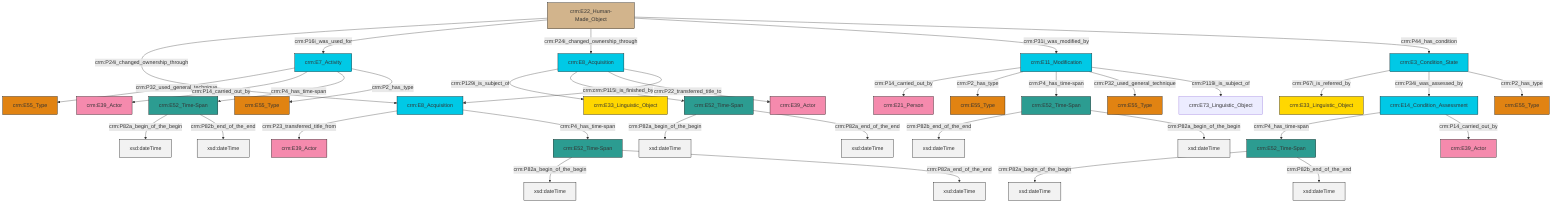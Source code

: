 graph TD
classDef Literal fill:#f2f2f2,stroke:#000000;
classDef CRM_Entity fill:#FFFFFF,stroke:#000000;
classDef Temporal_Entity fill:#00C9E6, stroke:#000000;
classDef Type fill:#E18312, stroke:#000000;
classDef Time-Span fill:#2C9C91, stroke:#000000;
classDef Appellation fill:#FFEB7F, stroke:#000000;
classDef Place fill:#008836, stroke:#000000;
classDef Persistent_Item fill:#B266B2, stroke:#000000;
classDef Conceptual_Object fill:#FFD700, stroke:#000000;
classDef Physical_Thing fill:#D2B48C, stroke:#000000;
classDef Actor fill:#f58aad, stroke:#000000;
classDef PC_Classes fill:#4ce600, stroke:#000000;
classDef Multi fill:#cccccc,stroke:#000000;

0["crm:E8_Acquisition"]:::Temporal_Entity -->|crm:P129i_is_subject_of| 1["crm:E33_Linguistic_Object"]:::Conceptual_Object
4["crm:E14_Condition_Assessment"]:::Temporal_Entity -->|crm:P4_has_time-span| 5["crm:E52_Time-Span"]:::Time-Span
6["crm:E11_Modification"]:::Temporal_Entity -->|crm:P14_carried_out_by| 7["crm:E21_Person"]:::Actor
5["crm:E52_Time-Span"]:::Time-Span -->|crm:P82a_begin_of_the_begin| 8[xsd:dateTime]:::Literal
11["crm:E52_Time-Span"]:::Time-Span -->|crm:P82a_begin_of_the_begin| 12[xsd:dateTime]:::Literal
18["crm:E52_Time-Span"]:::Time-Span -->|crm:P82a_begin_of_the_begin| 19[xsd:dateTime]:::Literal
6["crm:E11_Modification"]:::Temporal_Entity -->|crm:P2_has_type| 20["crm:E55_Type"]:::Type
9["crm:E3_Condition_State"]:::Temporal_Entity -->|crm:P67i_is_referred_by| 23["crm:E33_Linguistic_Object"]:::Conceptual_Object
28["crm:E8_Acquisition"]:::Temporal_Entity -->|crm:P23_transferred_title_from| 29["crm:E39_Actor"]:::Actor
0["crm:E8_Acquisition"]:::Temporal_Entity -->|crm:P4_has_time-span| 30["crm:E52_Time-Span"]:::Time-Span
32["crm:E22_Human-Made_Object"]:::Physical_Thing -->|crm:P24i_changed_ownership_through| 28["crm:E8_Acquisition"]:::Temporal_Entity
18["crm:E52_Time-Span"]:::Time-Span -->|crm:P82b_end_of_the_end| 33[xsd:dateTime]:::Literal
32["crm:E22_Human-Made_Object"]:::Physical_Thing -->|crm:P16i_was_used_for| 24["crm:E7_Activity"]:::Temporal_Entity
30["crm:E52_Time-Span"]:::Time-Span -->|crm:P82a_begin_of_the_begin| 35[xsd:dateTime]:::Literal
24["crm:E7_Activity"]:::Temporal_Entity -->|crm:P32_used_general_technique| 26["crm:E55_Type"]:::Type
5["crm:E52_Time-Span"]:::Time-Span -->|crm:P82b_end_of_the_end| 39[xsd:dateTime]:::Literal
32["crm:E22_Human-Made_Object"]:::Physical_Thing -->|crm:P24i_changed_ownership_through| 0["crm:E8_Acquisition"]:::Temporal_Entity
32["crm:E22_Human-Made_Object"]:::Physical_Thing -->|crm:P31i_was_modified_by| 6["crm:E11_Modification"]:::Temporal_Entity
24["crm:E7_Activity"]:::Temporal_Entity -->|crm:P14_carried_out_by| 42["crm:E39_Actor"]:::Actor
13["crm:E52_Time-Span"]:::Time-Span -->|crm:P82b_end_of_the_end| 43[xsd:dateTime]:::Literal
6["crm:E11_Modification"]:::Temporal_Entity -->|crm:P4_has_time-span| 13["crm:E52_Time-Span"]:::Time-Span
28["crm:E8_Acquisition"]:::Temporal_Entity -->|crm:P4_has_time-span| 11["crm:E52_Time-Span"]:::Time-Span
13["crm:E52_Time-Span"]:::Time-Span -->|crm:P82a_begin_of_the_begin| 47[xsd:dateTime]:::Literal
9["crm:E3_Condition_State"]:::Temporal_Entity -->|crm:P34i_was_assessed_by| 4["crm:E14_Condition_Assessment"]:::Temporal_Entity
9["crm:E3_Condition_State"]:::Temporal_Entity -->|crm:P2_has_type| 50["crm:E55_Type"]:::Type
24["crm:E7_Activity"]:::Temporal_Entity -->|crm:P4_has_time-span| 18["crm:E52_Time-Span"]:::Time-Span
6["crm:E11_Modification"]:::Temporal_Entity -->|crm:P32_used_general_technique| 48["crm:E55_Type"]:::Type
32["crm:E22_Human-Made_Object"]:::Physical_Thing -->|crm:P44_has_condition| 9["crm:E3_Condition_State"]:::Temporal_Entity
0["crm:E8_Acquisition"]:::Temporal_Entity -->|crm:P22_transferred_title_to| 40["crm:E39_Actor"]:::Actor
11["crm:E52_Time-Span"]:::Time-Span -->|crm:P82a_end_of_the_end| 53[xsd:dateTime]:::Literal
6["crm:E11_Modification"]:::Temporal_Entity -->|crm:P119i_is_subject_of| 45["crm:E73_Linguistic_Object"]:::Default
4["crm:E14_Condition_Assessment"]:::Temporal_Entity -->|crm:P14_carried_out_by| 2["crm:E39_Actor"]:::Actor
24["crm:E7_Activity"]:::Temporal_Entity -->|crm:P2_has_type| 21["crm:E55_Type"]:::Type
30["crm:E52_Time-Span"]:::Time-Span -->|crm:P82a_end_of_the_end| 54[xsd:dateTime]:::Literal
0["crm:E8_Acquisition"]:::Temporal_Entity -->|crm:P115i_is_finished_by| 28["crm:E8_Acquisition"]:::Temporal_Entity